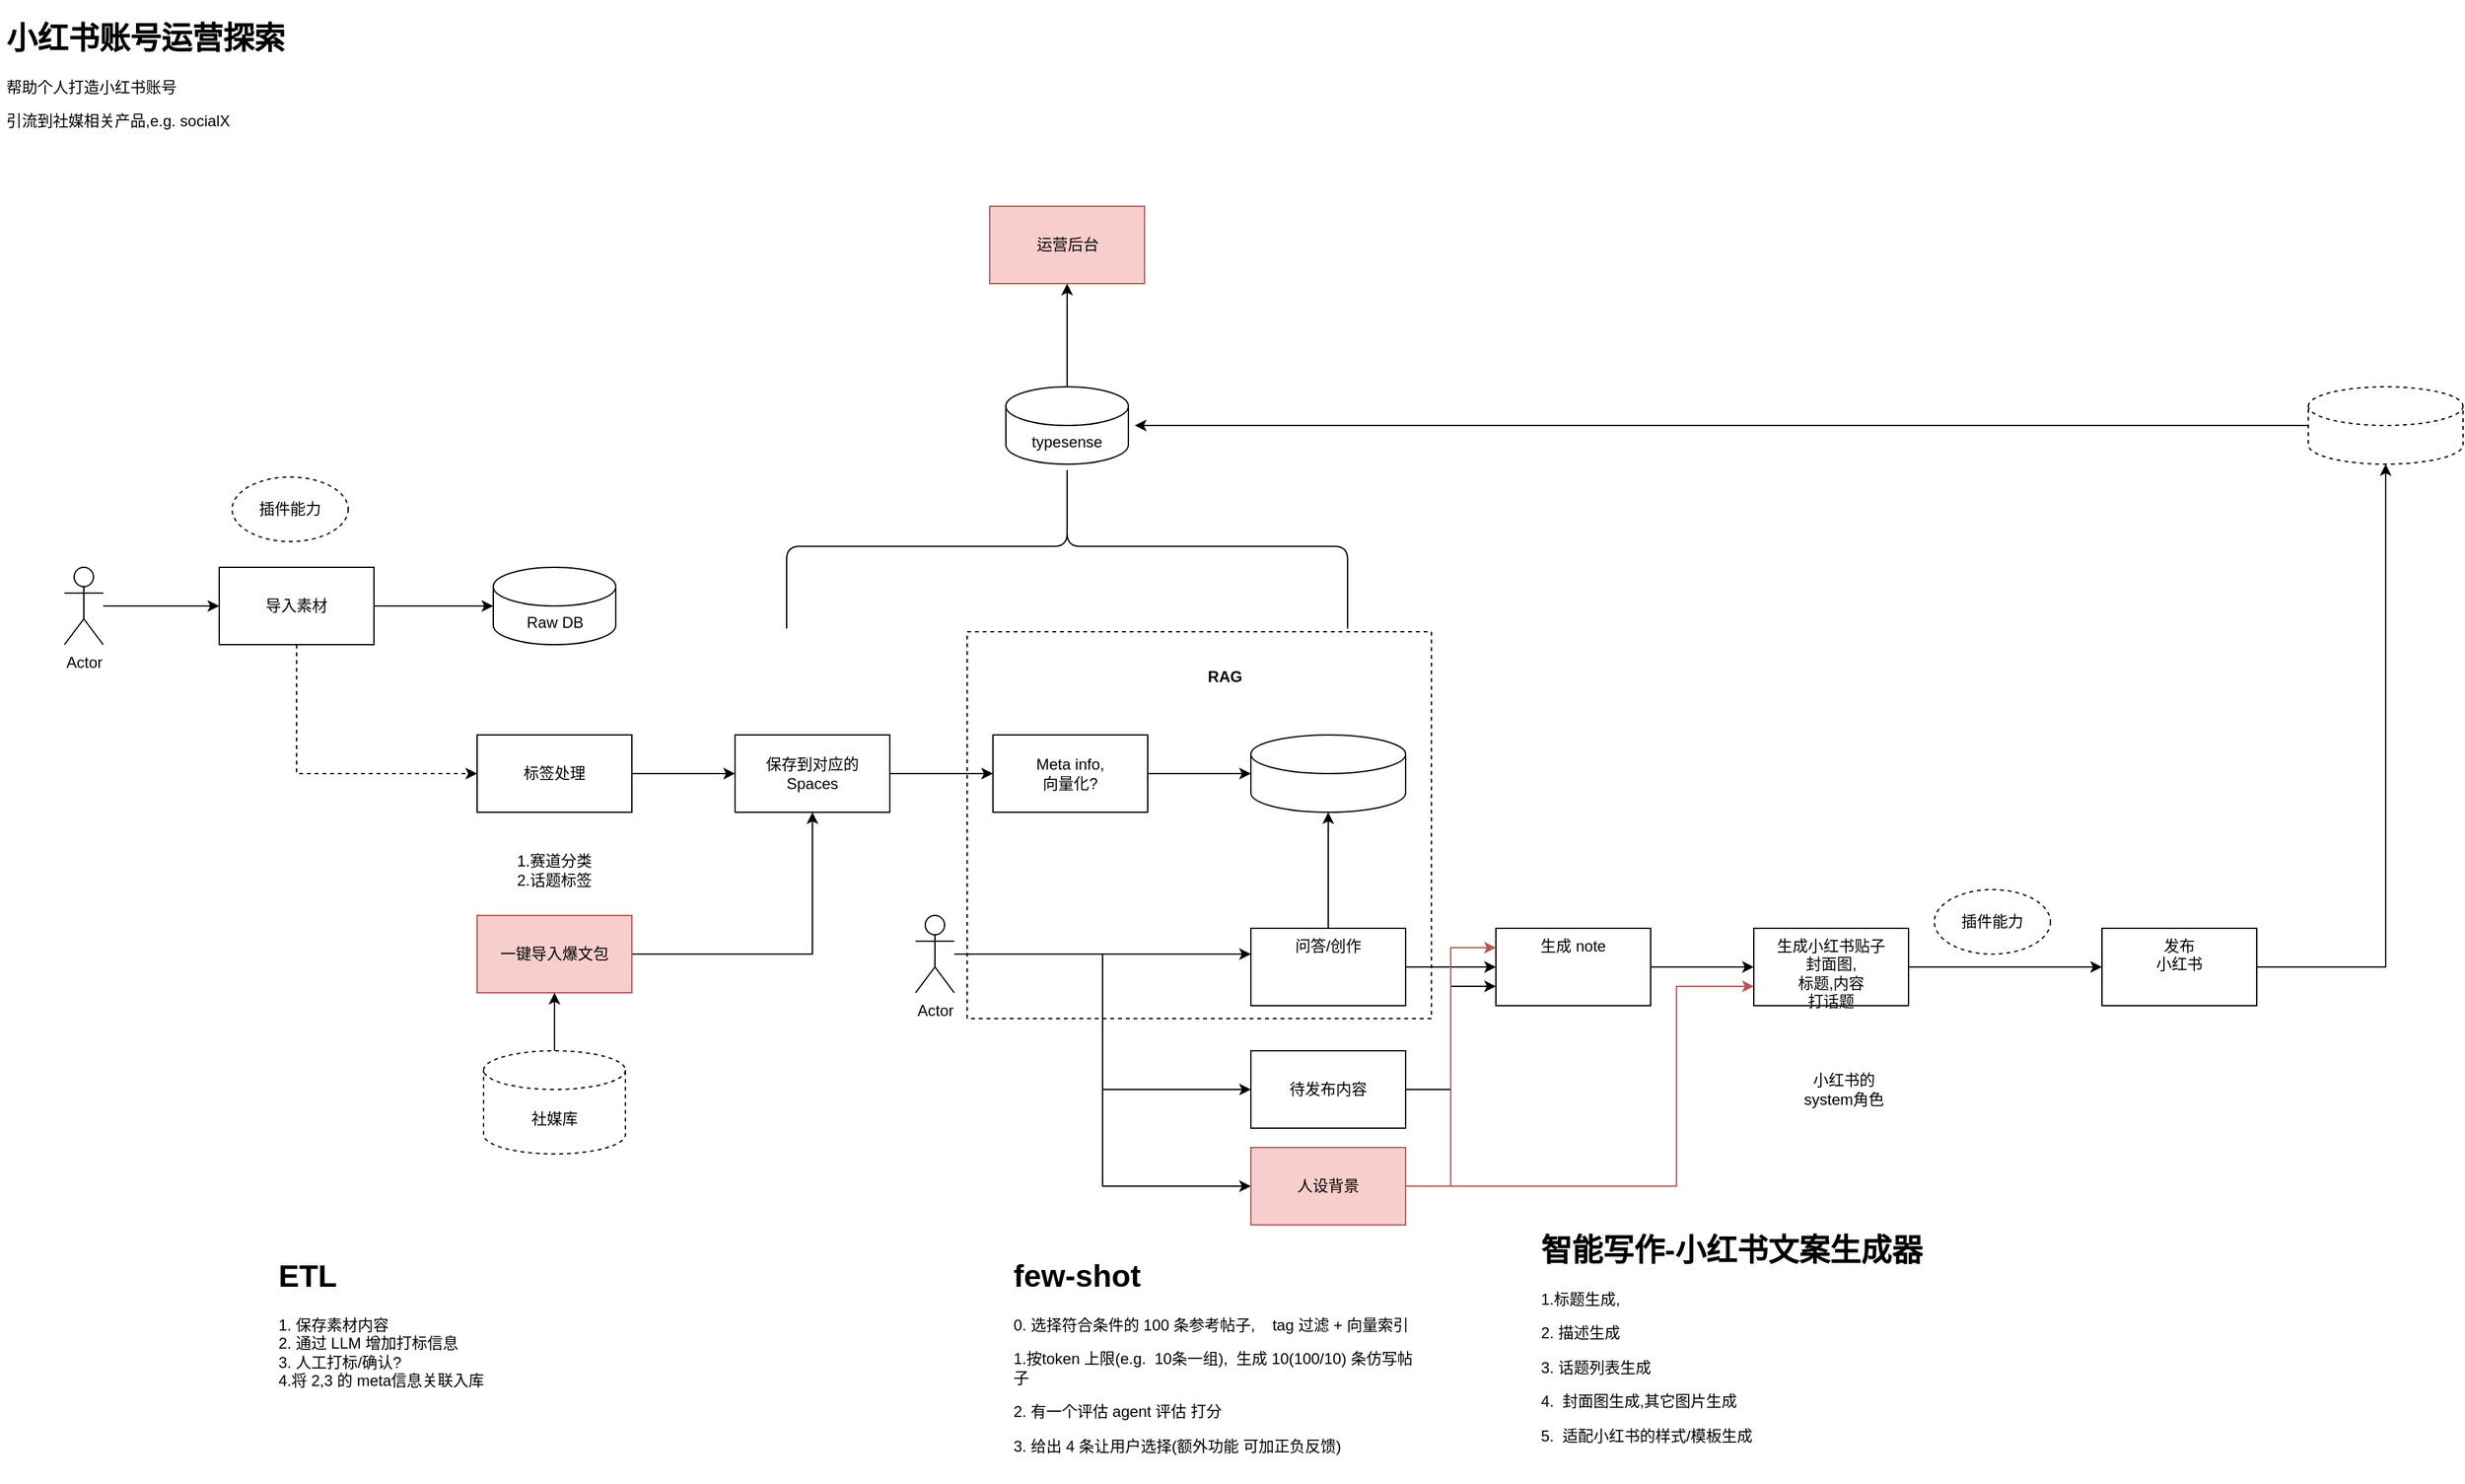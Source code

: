 <mxfile version="24.8.3" pages="2">
  <diagram name="爆款文案创作" id="CfXgHulgrl398tVQMiPT">
    <mxGraphModel dx="1194" dy="10581" grid="1" gridSize="10" guides="1" tooltips="1" connect="1" arrows="1" fold="1" page="1" pageScale="1" pageWidth="10000" pageHeight="10000" math="0" shadow="0">
      <root>
        <mxCell id="0" />
        <mxCell id="1" parent="0" />
        <mxCell id="UBGSCW1cdk8pY7iaA39e-1" value="" style="rounded=0;whiteSpace=wrap;html=1;dashed=1;" vertex="1" parent="1">
          <mxGeometry x="1180" y="390" width="360" height="300" as="geometry" />
        </mxCell>
        <mxCell id="UBGSCW1cdk8pY7iaA39e-2" value="&lt;h1&gt;小红书账号运营探索&lt;/h1&gt;&lt;p&gt;帮助个人打造小红书账号&lt;/p&gt;&lt;p&gt;引流到社媒相关产品,e.g. socialX&lt;/p&gt;" style="text;html=1;strokeColor=none;fillColor=none;spacing=5;spacingTop=-20;whiteSpace=wrap;overflow=hidden;rounded=0;" vertex="1" parent="1">
          <mxGeometry x="430" y="-90" width="390" height="180" as="geometry" />
        </mxCell>
        <mxCell id="UBGSCW1cdk8pY7iaA39e-3" style="edgeStyle=orthogonalEdgeStyle;rounded=0;orthogonalLoop=1;jettySize=auto;html=1;" edge="1" parent="1" source="UBGSCW1cdk8pY7iaA39e-4">
          <mxGeometry relative="1" as="geometry">
            <mxPoint x="600" y="370" as="targetPoint" />
          </mxGeometry>
        </mxCell>
        <mxCell id="UBGSCW1cdk8pY7iaA39e-4" value="Actor" style="shape=umlActor;verticalLabelPosition=bottom;verticalAlign=top;html=1;outlineConnect=0;" vertex="1" parent="1">
          <mxGeometry x="480" y="340" width="30" height="60" as="geometry" />
        </mxCell>
        <mxCell id="UBGSCW1cdk8pY7iaA39e-5" value="" style="edgeStyle=orthogonalEdgeStyle;rounded=0;orthogonalLoop=1;jettySize=auto;html=1;exitX=0.5;exitY=1;exitDx=0;exitDy=0;dashed=1;" edge="1" parent="1" source="UBGSCW1cdk8pY7iaA39e-7" target="UBGSCW1cdk8pY7iaA39e-9">
          <mxGeometry relative="1" as="geometry">
            <Array as="points">
              <mxPoint x="660" y="500" />
            </Array>
          </mxGeometry>
        </mxCell>
        <mxCell id="UBGSCW1cdk8pY7iaA39e-6" style="edgeStyle=orthogonalEdgeStyle;rounded=0;orthogonalLoop=1;jettySize=auto;html=1;entryX=0;entryY=0.5;entryDx=0;entryDy=0;entryPerimeter=0;" edge="1" parent="1" source="UBGSCW1cdk8pY7iaA39e-7" target="UBGSCW1cdk8pY7iaA39e-39">
          <mxGeometry relative="1" as="geometry" />
        </mxCell>
        <mxCell id="UBGSCW1cdk8pY7iaA39e-7" value="导入素材" style="rounded=0;whiteSpace=wrap;html=1;" vertex="1" parent="1">
          <mxGeometry x="600" y="340" width="120" height="60" as="geometry" />
        </mxCell>
        <mxCell id="UBGSCW1cdk8pY7iaA39e-8" value="" style="edgeStyle=orthogonalEdgeStyle;rounded=0;orthogonalLoop=1;jettySize=auto;html=1;" edge="1" parent="1" source="UBGSCW1cdk8pY7iaA39e-9" target="UBGSCW1cdk8pY7iaA39e-12">
          <mxGeometry relative="1" as="geometry" />
        </mxCell>
        <mxCell id="UBGSCW1cdk8pY7iaA39e-9" value="标签处理" style="whiteSpace=wrap;html=1;rounded=0;" vertex="1" parent="1">
          <mxGeometry x="800" y="470" width="120" height="60" as="geometry" />
        </mxCell>
        <mxCell id="UBGSCW1cdk8pY7iaA39e-10" value="1.赛道分类&lt;br&gt;2.话题标签" style="text;html=1;strokeColor=none;fillColor=none;align=center;verticalAlign=middle;whiteSpace=wrap;rounded=0;" vertex="1" parent="1">
          <mxGeometry x="830" y="560" width="60" height="30" as="geometry" />
        </mxCell>
        <mxCell id="UBGSCW1cdk8pY7iaA39e-11" value="" style="edgeStyle=orthogonalEdgeStyle;rounded=0;orthogonalLoop=1;jettySize=auto;html=1;" edge="1" parent="1" source="UBGSCW1cdk8pY7iaA39e-12" target="UBGSCW1cdk8pY7iaA39e-14">
          <mxGeometry relative="1" as="geometry" />
        </mxCell>
        <mxCell id="UBGSCW1cdk8pY7iaA39e-12" value="保存到对应的&lt;br&gt;Spaces" style="whiteSpace=wrap;html=1;rounded=0;" vertex="1" parent="1">
          <mxGeometry x="1000" y="470" width="120" height="60" as="geometry" />
        </mxCell>
        <mxCell id="UBGSCW1cdk8pY7iaA39e-13" value="" style="edgeStyle=orthogonalEdgeStyle;rounded=0;orthogonalLoop=1;jettySize=auto;html=1;" edge="1" parent="1" source="UBGSCW1cdk8pY7iaA39e-14" target="UBGSCW1cdk8pY7iaA39e-15">
          <mxGeometry relative="1" as="geometry" />
        </mxCell>
        <mxCell id="UBGSCW1cdk8pY7iaA39e-14" value="Meta info, &lt;br&gt;向量化?" style="whiteSpace=wrap;html=1;rounded=0;" vertex="1" parent="1">
          <mxGeometry x="1200" y="470" width="120" height="60" as="geometry" />
        </mxCell>
        <mxCell id="UBGSCW1cdk8pY7iaA39e-15" value="" style="shape=cylinder3;whiteSpace=wrap;html=1;boundedLbl=1;backgroundOutline=1;size=15;fontFamily=Helvetica;fontSize=12;fontColor=default;align=center;strokeColor=default;fillColor=default;" vertex="1" parent="1">
          <mxGeometry x="1400" y="470" width="120" height="60" as="geometry" />
        </mxCell>
        <mxCell id="UBGSCW1cdk8pY7iaA39e-16" value="" style="edgeStyle=orthogonalEdgeStyle;rounded=0;orthogonalLoop=1;jettySize=auto;html=1;" edge="1" parent="1" source="UBGSCW1cdk8pY7iaA39e-19" target="UBGSCW1cdk8pY7iaA39e-22">
          <mxGeometry relative="1" as="geometry">
            <Array as="points">
              <mxPoint x="1350" y="640" />
              <mxPoint x="1350" y="640" />
            </Array>
          </mxGeometry>
        </mxCell>
        <mxCell id="UBGSCW1cdk8pY7iaA39e-17" style="edgeStyle=orthogonalEdgeStyle;rounded=0;orthogonalLoop=1;jettySize=auto;html=1;entryX=0;entryY=0.5;entryDx=0;entryDy=0;" edge="1" parent="1" source="UBGSCW1cdk8pY7iaA39e-19" target="UBGSCW1cdk8pY7iaA39e-28">
          <mxGeometry relative="1" as="geometry" />
        </mxCell>
        <mxCell id="UBGSCW1cdk8pY7iaA39e-18" style="edgeStyle=orthogonalEdgeStyle;rounded=0;orthogonalLoop=1;jettySize=auto;html=1;entryX=0;entryY=0.5;entryDx=0;entryDy=0;" edge="1" parent="1" source="UBGSCW1cdk8pY7iaA39e-19" target="UBGSCW1cdk8pY7iaA39e-46">
          <mxGeometry relative="1" as="geometry" />
        </mxCell>
        <mxCell id="UBGSCW1cdk8pY7iaA39e-19" value="Actor" style="shape=umlActor;verticalLabelPosition=bottom;verticalAlign=top;html=1;outlineConnect=0;" vertex="1" parent="1">
          <mxGeometry x="1140" y="610" width="30" height="60" as="geometry" />
        </mxCell>
        <mxCell id="UBGSCW1cdk8pY7iaA39e-20" style="edgeStyle=orthogonalEdgeStyle;rounded=0;orthogonalLoop=1;jettySize=auto;html=1;entryX=0.5;entryY=1;entryDx=0;entryDy=0;entryPerimeter=0;" edge="1" parent="1" source="UBGSCW1cdk8pY7iaA39e-22" target="UBGSCW1cdk8pY7iaA39e-15">
          <mxGeometry relative="1" as="geometry" />
        </mxCell>
        <mxCell id="UBGSCW1cdk8pY7iaA39e-21" style="edgeStyle=orthogonalEdgeStyle;rounded=0;orthogonalLoop=1;jettySize=auto;html=1;" edge="1" parent="1" source="UBGSCW1cdk8pY7iaA39e-22" target="UBGSCW1cdk8pY7iaA39e-24">
          <mxGeometry relative="1" as="geometry" />
        </mxCell>
        <mxCell id="UBGSCW1cdk8pY7iaA39e-22" value="问答/创作" style="whiteSpace=wrap;html=1;verticalAlign=top;" vertex="1" parent="1">
          <mxGeometry x="1400" y="620" width="120" height="60" as="geometry" />
        </mxCell>
        <mxCell id="UBGSCW1cdk8pY7iaA39e-23" value="" style="edgeStyle=orthogonalEdgeStyle;rounded=0;orthogonalLoop=1;jettySize=auto;html=1;" edge="1" parent="1" source="UBGSCW1cdk8pY7iaA39e-24" target="UBGSCW1cdk8pY7iaA39e-26">
          <mxGeometry relative="1" as="geometry" />
        </mxCell>
        <mxCell id="UBGSCW1cdk8pY7iaA39e-24" value="生成 note" style="whiteSpace=wrap;html=1;verticalAlign=top;" vertex="1" parent="1">
          <mxGeometry x="1590" y="620" width="120" height="60" as="geometry" />
        </mxCell>
        <mxCell id="UBGSCW1cdk8pY7iaA39e-25" value="" style="edgeStyle=orthogonalEdgeStyle;rounded=0;orthogonalLoop=1;jettySize=auto;html=1;" edge="1" parent="1" source="UBGSCW1cdk8pY7iaA39e-26" target="UBGSCW1cdk8pY7iaA39e-30">
          <mxGeometry relative="1" as="geometry" />
        </mxCell>
        <mxCell id="UBGSCW1cdk8pY7iaA39e-26" value="生成小红书贴子&lt;br&gt;封面图,&lt;br&gt;标题,内容&lt;br&gt;打话题" style="whiteSpace=wrap;html=1;verticalAlign=top;" vertex="1" parent="1">
          <mxGeometry x="1790" y="620" width="120" height="60" as="geometry" />
        </mxCell>
        <mxCell id="UBGSCW1cdk8pY7iaA39e-27" style="edgeStyle=orthogonalEdgeStyle;rounded=0;orthogonalLoop=1;jettySize=auto;html=1;entryX=0;entryY=0.75;entryDx=0;entryDy=0;" edge="1" parent="1" source="UBGSCW1cdk8pY7iaA39e-28" target="UBGSCW1cdk8pY7iaA39e-24">
          <mxGeometry relative="1" as="geometry" />
        </mxCell>
        <mxCell id="UBGSCW1cdk8pY7iaA39e-28" value="待发布内容" style="rounded=0;whiteSpace=wrap;html=1;" vertex="1" parent="1">
          <mxGeometry x="1400" y="715" width="120" height="60" as="geometry" />
        </mxCell>
        <mxCell id="UBGSCW1cdk8pY7iaA39e-29" value="" style="edgeStyle=orthogonalEdgeStyle;rounded=0;orthogonalLoop=1;jettySize=auto;html=1;" edge="1" parent="1" source="UBGSCW1cdk8pY7iaA39e-30" target="UBGSCW1cdk8pY7iaA39e-41">
          <mxGeometry relative="1" as="geometry" />
        </mxCell>
        <mxCell id="UBGSCW1cdk8pY7iaA39e-30" value="发布&lt;br&gt;小红书" style="whiteSpace=wrap;html=1;verticalAlign=top;" vertex="1" parent="1">
          <mxGeometry x="2060" y="620" width="120" height="60" as="geometry" />
        </mxCell>
        <mxCell id="UBGSCW1cdk8pY7iaA39e-31" value="小红书的&lt;br&gt;system角色" style="text;html=1;strokeColor=none;fillColor=none;align=center;verticalAlign=middle;whiteSpace=wrap;rounded=0;" vertex="1" parent="1">
          <mxGeometry x="1810" y="730" width="100" height="30" as="geometry" />
        </mxCell>
        <mxCell id="UBGSCW1cdk8pY7iaA39e-32" value="&lt;b&gt;RAG&lt;/b&gt;" style="text;html=1;strokeColor=none;fillColor=none;align=center;verticalAlign=middle;whiteSpace=wrap;rounded=0;" vertex="1" parent="1">
          <mxGeometry x="1350" y="410" width="60" height="30" as="geometry" />
        </mxCell>
        <mxCell id="UBGSCW1cdk8pY7iaA39e-33" value="插件能力" style="ellipse;whiteSpace=wrap;html=1;dashed=1;" vertex="1" parent="1">
          <mxGeometry x="1930" y="590" width="90" height="50" as="geometry" />
        </mxCell>
        <mxCell id="UBGSCW1cdk8pY7iaA39e-34" value="插件能力" style="ellipse;whiteSpace=wrap;html=1;dashed=1;" vertex="1" parent="1">
          <mxGeometry x="610" y="270" width="90" height="50" as="geometry" />
        </mxCell>
        <mxCell id="UBGSCW1cdk8pY7iaA39e-35" style="edgeStyle=orthogonalEdgeStyle;rounded=0;orthogonalLoop=1;jettySize=auto;html=1;" edge="1" parent="1" source="UBGSCW1cdk8pY7iaA39e-36" target="UBGSCW1cdk8pY7iaA39e-12">
          <mxGeometry relative="1" as="geometry" />
        </mxCell>
        <mxCell id="UBGSCW1cdk8pY7iaA39e-36" value="一键导入爆文包" style="rounded=0;whiteSpace=wrap;html=1;fillColor=#f8cecc;strokeColor=#b85450;" vertex="1" parent="1">
          <mxGeometry x="800" y="610" width="120" height="60" as="geometry" />
        </mxCell>
        <mxCell id="UBGSCW1cdk8pY7iaA39e-37" style="edgeStyle=orthogonalEdgeStyle;rounded=0;orthogonalLoop=1;jettySize=auto;html=1;entryX=0.5;entryY=1;entryDx=0;entryDy=0;" edge="1" parent="1" source="UBGSCW1cdk8pY7iaA39e-38" target="UBGSCW1cdk8pY7iaA39e-36">
          <mxGeometry relative="1" as="geometry" />
        </mxCell>
        <mxCell id="UBGSCW1cdk8pY7iaA39e-38" value="社媒库" style="shape=cylinder3;whiteSpace=wrap;html=1;boundedLbl=1;backgroundOutline=1;size=15;dashed=1;" vertex="1" parent="1">
          <mxGeometry x="805" y="715" width="110" height="80" as="geometry" />
        </mxCell>
        <mxCell id="UBGSCW1cdk8pY7iaA39e-39" value="Raw DB" style="shape=cylinder3;whiteSpace=wrap;html=1;boundedLbl=1;backgroundOutline=1;size=15;" vertex="1" parent="1">
          <mxGeometry x="812.5" y="340" width="95" height="60" as="geometry" />
        </mxCell>
        <mxCell id="UBGSCW1cdk8pY7iaA39e-40" style="edgeStyle=orthogonalEdgeStyle;rounded=0;orthogonalLoop=1;jettySize=auto;html=1;" edge="1" parent="1" source="UBGSCW1cdk8pY7iaA39e-41">
          <mxGeometry relative="1" as="geometry">
            <mxPoint x="1310" y="230" as="targetPoint" />
          </mxGeometry>
        </mxCell>
        <mxCell id="UBGSCW1cdk8pY7iaA39e-41" value="" style="shape=cylinder3;whiteSpace=wrap;html=1;boundedLbl=1;backgroundOutline=1;size=15;fontFamily=Helvetica;fontSize=12;fontColor=default;align=center;strokeColor=default;fillColor=default;dashed=1;" vertex="1" parent="1">
          <mxGeometry x="2220" y="200" width="120" height="60" as="geometry" />
        </mxCell>
        <mxCell id="UBGSCW1cdk8pY7iaA39e-42" value="&lt;h1&gt;few-shot&lt;/h1&gt;&lt;p&gt;0. 选择符合条件的 100 条参考帖子,&amp;nbsp; &amp;nbsp; tag 过滤 + 向量索引&amp;nbsp;&lt;/p&gt;&lt;p&gt;1.按token 上限&lt;span style=&quot;background-color: initial;&quot;&gt;(e.g.&amp;nbsp; 10条一组),&amp;nbsp; 生成 10(100/10) 条仿写帖子&lt;/span&gt;&lt;/p&gt;&lt;p&gt;&lt;span style=&quot;background-color: initial;&quot;&gt;2. 有一个评估 agent 评估 打分&lt;/span&gt;&lt;/p&gt;&lt;p&gt;&lt;span style=&quot;background-color: initial;&quot;&gt;3. 给出 4 条让用户选择(额外功能 可加正负反馈)&lt;/span&gt;&lt;/p&gt;&lt;p&gt;&lt;span style=&quot;background-color: initial;&quot;&gt;&lt;br&gt;&lt;/span&gt;&lt;/p&gt;" style="text;html=1;strokeColor=none;fillColor=none;spacing=5;spacingTop=-20;whiteSpace=wrap;overflow=hidden;rounded=0;" vertex="1" parent="1">
          <mxGeometry x="1211" y="870" width="329" height="180" as="geometry" />
        </mxCell>
        <mxCell id="UBGSCW1cdk8pY7iaA39e-43" value="&lt;h1&gt;智能写作-小红书文案生成器&lt;/h1&gt;&lt;p&gt;1.标题生成,&lt;/p&gt;&lt;p&gt;2. 描述生成&lt;/p&gt;&lt;p&gt;3. 话题列表生成&amp;nbsp;&lt;/p&gt;&lt;p&gt;4.&amp;nbsp; 封面图生成,其它图片生成&lt;/p&gt;&lt;p&gt;5.&amp;nbsp; 适配小红书的样式/模板生成&lt;/p&gt;" style="text;html=1;strokeColor=none;fillColor=none;spacing=5;spacingTop=-20;whiteSpace=wrap;overflow=hidden;rounded=0;" vertex="1" parent="1">
          <mxGeometry x="1620" y="850" width="370" height="180" as="geometry" />
        </mxCell>
        <mxCell id="UBGSCW1cdk8pY7iaA39e-44" style="edgeStyle=orthogonalEdgeStyle;rounded=0;orthogonalLoop=1;jettySize=auto;html=1;entryX=0;entryY=0.25;entryDx=0;entryDy=0;fillColor=#f8cecc;strokeColor=#b85450;" edge="1" parent="1" source="UBGSCW1cdk8pY7iaA39e-46" target="UBGSCW1cdk8pY7iaA39e-24">
          <mxGeometry relative="1" as="geometry" />
        </mxCell>
        <mxCell id="UBGSCW1cdk8pY7iaA39e-45" style="edgeStyle=orthogonalEdgeStyle;rounded=0;orthogonalLoop=1;jettySize=auto;html=1;entryX=0;entryY=0.75;entryDx=0;entryDy=0;fillColor=#f8cecc;strokeColor=#b85450;" edge="1" parent="1" source="UBGSCW1cdk8pY7iaA39e-46" target="UBGSCW1cdk8pY7iaA39e-26">
          <mxGeometry relative="1" as="geometry">
            <Array as="points">
              <mxPoint x="1730" y="820" />
              <mxPoint x="1730" y="665" />
            </Array>
          </mxGeometry>
        </mxCell>
        <mxCell id="UBGSCW1cdk8pY7iaA39e-46" value="人设背景" style="rounded=0;whiteSpace=wrap;html=1;fillColor=#f8cecc;strokeColor=#b85450;" vertex="1" parent="1">
          <mxGeometry x="1400" y="790" width="120" height="60" as="geometry" />
        </mxCell>
        <mxCell id="UBGSCW1cdk8pY7iaA39e-47" value="" style="shape=curlyBracket;whiteSpace=wrap;html=1;rounded=1;flipH=1;labelPosition=right;verticalLabelPosition=middle;align=left;verticalAlign=middle;rotation=-90;" vertex="1" parent="1">
          <mxGeometry x="1193.75" y="106.25" width="127.5" height="435" as="geometry" />
        </mxCell>
        <mxCell id="UBGSCW1cdk8pY7iaA39e-48" value="" style="edgeStyle=orthogonalEdgeStyle;rounded=0;orthogonalLoop=1;jettySize=auto;html=1;" edge="1" parent="1" source="UBGSCW1cdk8pY7iaA39e-49" target="UBGSCW1cdk8pY7iaA39e-51">
          <mxGeometry relative="1" as="geometry" />
        </mxCell>
        <mxCell id="UBGSCW1cdk8pY7iaA39e-49" value="typesense" style="shape=cylinder3;whiteSpace=wrap;html=1;boundedLbl=1;backgroundOutline=1;size=15;" vertex="1" parent="1">
          <mxGeometry x="1210" y="200" width="95" height="60" as="geometry" />
        </mxCell>
        <mxCell id="UBGSCW1cdk8pY7iaA39e-50" value="&lt;h1&gt;ETL&lt;/h1&gt;&lt;div&gt;1. 保存素材内容&lt;/div&gt;&lt;div&gt;2. 通过 LLM 增加打标信息&lt;/div&gt;&lt;div&gt;3. 人工打标/确认?&lt;/div&gt;&lt;div&gt;4.将 2,3 的 meta信息关联入库&lt;/div&gt;" style="text;html=1;strokeColor=none;fillColor=none;spacing=5;spacingTop=-20;whiteSpace=wrap;overflow=hidden;rounded=0;" vertex="1" parent="1">
          <mxGeometry x="641" y="870" width="190" height="120" as="geometry" />
        </mxCell>
        <mxCell id="UBGSCW1cdk8pY7iaA39e-51" value="运营后台" style="whiteSpace=wrap;html=1;fillColor=#f8cecc;strokeColor=#b85450;" vertex="1" parent="1">
          <mxGeometry x="1197.5" y="60" width="120" height="60" as="geometry" />
        </mxCell>
      </root>
    </mxGraphModel>
  </diagram>
  <diagram name="人设设定" id="JWFBk7FRtC8jYPt6ZuAj">
    <mxGraphModel dx="1306" dy="854" grid="1" gridSize="10" guides="1" tooltips="1" connect="1" arrows="1" fold="1" page="1" pageScale="1" pageWidth="827" pageHeight="1169" math="0" shadow="0">
      <root>
        <mxCell id="0" />
        <mxCell id="1" parent="0" />
      </root>
    </mxGraphModel>
  </diagram>
</mxfile>
